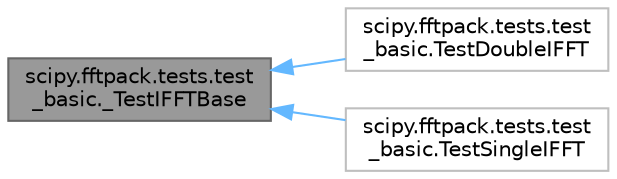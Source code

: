 digraph "scipy.fftpack.tests.test_basic._TestIFFTBase"
{
 // LATEX_PDF_SIZE
  bgcolor="transparent";
  edge [fontname=Helvetica,fontsize=10,labelfontname=Helvetica,labelfontsize=10];
  node [fontname=Helvetica,fontsize=10,shape=box,height=0.2,width=0.4];
  rankdir="LR";
  Node1 [id="Node000001",label="scipy.fftpack.tests.test\l_basic._TestIFFTBase",height=0.2,width=0.4,color="gray40", fillcolor="grey60", style="filled", fontcolor="black",tooltip=" "];
  Node1 -> Node2 [id="edge1_Node000001_Node000002",dir="back",color="steelblue1",style="solid",tooltip=" "];
  Node2 [id="Node000002",label="scipy.fftpack.tests.test\l_basic.TestDoubleIFFT",height=0.2,width=0.4,color="grey75", fillcolor="white", style="filled",URL="$db/d70/classscipy_1_1fftpack_1_1tests_1_1test__basic_1_1TestDoubleIFFT.html",tooltip=" "];
  Node1 -> Node3 [id="edge2_Node000001_Node000003",dir="back",color="steelblue1",style="solid",tooltip=" "];
  Node3 [id="Node000003",label="scipy.fftpack.tests.test\l_basic.TestSingleIFFT",height=0.2,width=0.4,color="grey75", fillcolor="white", style="filled",URL="$d8/df0/classscipy_1_1fftpack_1_1tests_1_1test__basic_1_1TestSingleIFFT.html",tooltip=" "];
}
